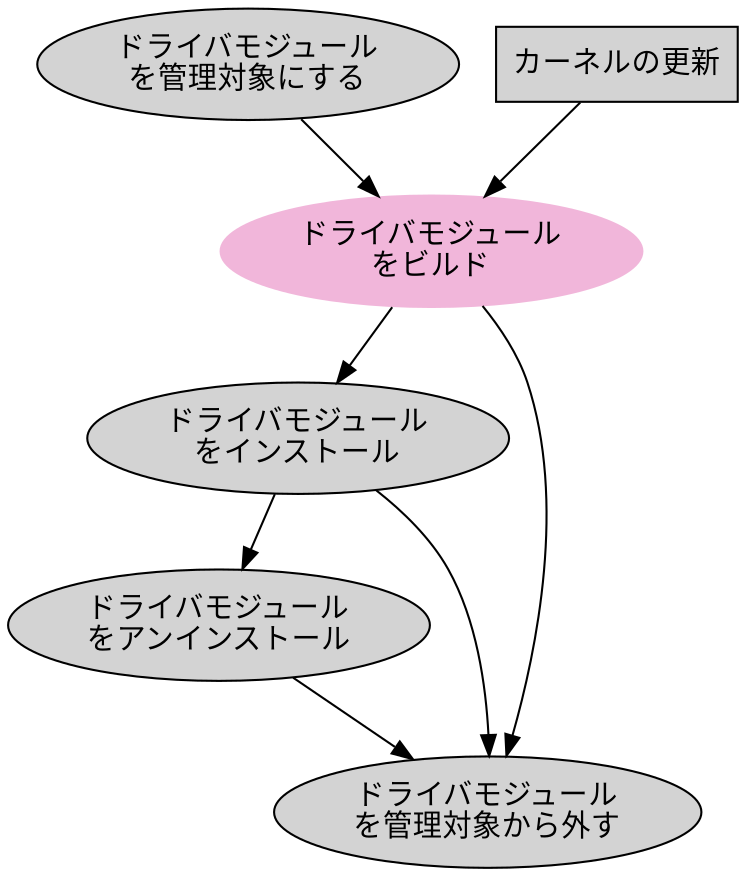 // dot dkms0.dot -T png > dkms0.png
// dot dkms0.dot -T dkms0.eps
digraph structure {

		node [style=filled  colorscheme=piyg9];

add [label="ドライバモジュール\nを管理対象にする"]
build [label="ドライバモジュール\nをビルド", color=3]
install [label="ドライバモジュール\nをインストール"]
uninstall [label="ドライバモジュール\nをアンインストール"]
remove [label="ドライバモジュール\nを管理対象から外す"]

trigger [shape = box, label="カーネルの更新"]

trigger -> build ;
build -> remove ;
install -> remove ;
add -> build -> install -> uninstall -> remove;
}
